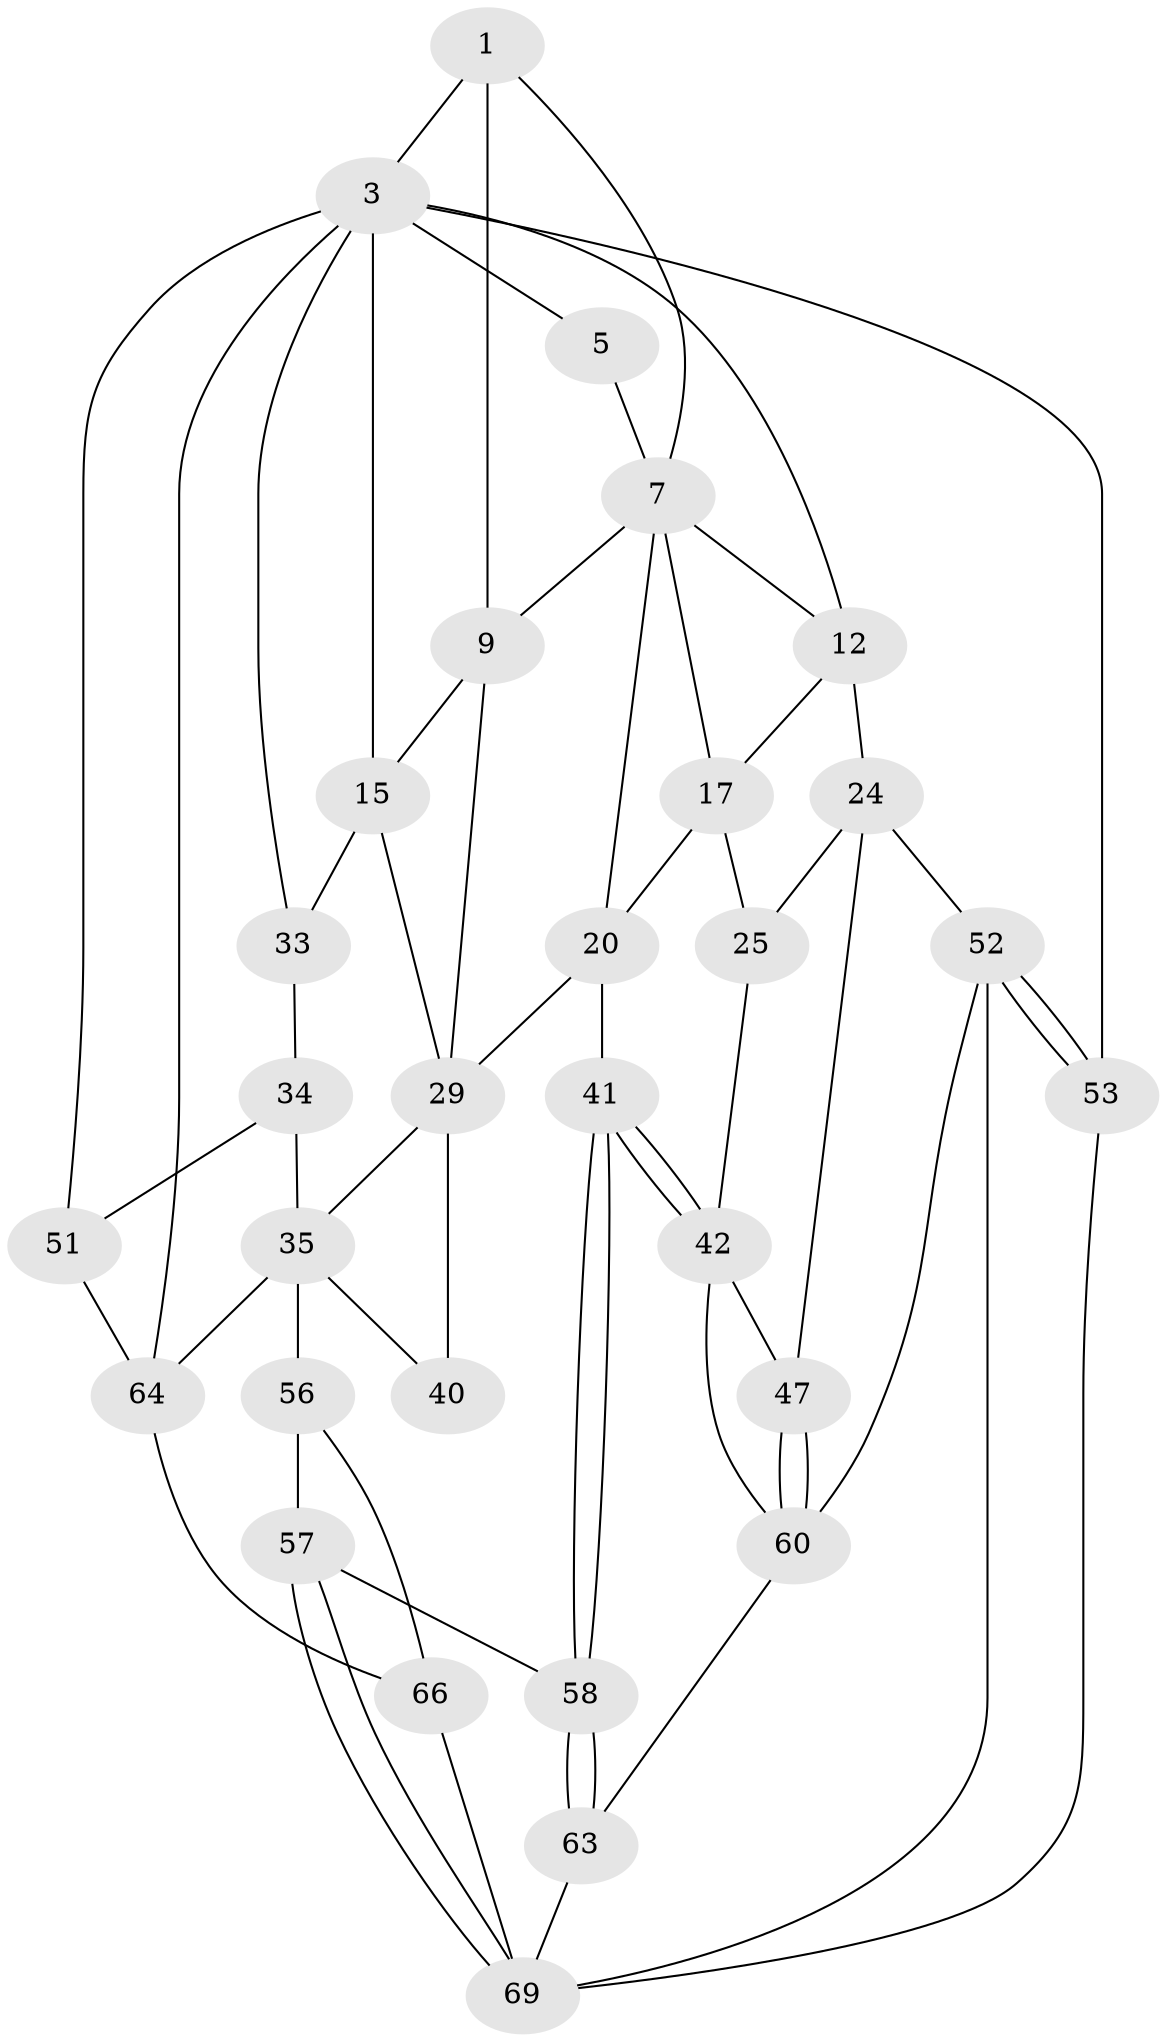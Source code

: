 // original degree distribution, {3: 0.02631578947368421, 4: 0.21052631578947367, 5: 0.5789473684210527, 6: 0.18421052631578946}
// Generated by graph-tools (version 1.1) at 2025/21/03/04/25 18:21:25]
// undirected, 30 vertices, 62 edges
graph export_dot {
graph [start="1"]
  node [color=gray90,style=filled];
  1 [pos="+0.6355044772123534+0",super="+2+6"];
  3 [pos="+1+0",super="+4+16"];
  5 [pos="+0.5248796092631774+0"];
  7 [pos="+0.5125148814484927+0.2669427090594282",super="+8+19"];
  9 [pos="+0.8045386148210818+0.16875621150427098",super="+10"];
  12 [pos="+0+0",super="+23+13"];
  15 [pos="+0.9677031395911926+0.24015996143488774",super="+27"];
  17 [pos="+0.33377314261654467+0.21084619816369288",super="+21"];
  20 [pos="+0.41361525538429533+0.35292400786704003",super="+32"];
  24 [pos="+0.11254853522418178+0.31027726818889023",super="+26"];
  25 [pos="+0.33387318327239884+0.3464513710031753"];
  29 [pos="+0.7217059833494406+0.3981960231812065",super="+30"];
  33 [pos="+0.8723278609027671+0.3617184511963053"];
  34 [pos="+0.8721808035982004+0.4382940208970203",super="+48"];
  35 [pos="+0.7451779978800257+0.4400313979020791",super="+36+44"];
  40 [pos="+0.6339265513733048+0.5371495551663602"];
  41 [pos="+0.4313835714203765+0.5976618399602599"];
  42 [pos="+0.3635648650208637+0.5704242041732451",super="+43+59"];
  47 [pos="+0.15551731313726463+0.5290527070724675"];
  51 [pos="+1+0.537160119522664"];
  52 [pos="+0+0.8165173301069643",super="+61"];
  53 [pos="+0+1",super="+54"];
  56 [pos="+0.6149622698117508+0.6660566940753729"];
  57 [pos="+0.5294549752803934+0.6816897616153842"];
  58 [pos="+0.44457145022233496+0.6378133623248539"];
  60 [pos="+0.09935254389473733+0.7038186825806612",super="+62"];
  63 [pos="+0.29845685324136195+0.7946830012536745"];
  64 [pos="+0.8506066445999159+0.6965528916308028",super="+65+68"];
  66 [pos="+0.7765172005572827+0.8319280232867532",super="+67"];
  69 [pos="+0.5095213200284554+0.8181940699733101",super="+70+71"];
  1 -- 3;
  1 -- 9 [weight=2];
  1 -- 7;
  3 -- 5;
  3 -- 12;
  3 -- 53 [weight=3];
  3 -- 64;
  3 -- 33;
  3 -- 51;
  3 -- 15;
  5 -- 7;
  7 -- 17;
  7 -- 12;
  7 -- 9;
  7 -- 20;
  9 -- 15 [weight=2];
  9 -- 29;
  12 -- 24 [weight=3];
  12 -- 17;
  15 -- 33;
  15 -- 29;
  17 -- 20;
  17 -- 25;
  20 -- 41;
  20 -- 29;
  24 -- 52;
  24 -- 25;
  24 -- 47;
  25 -- 42;
  29 -- 35;
  29 -- 40;
  33 -- 34;
  34 -- 35 [weight=2];
  34 -- 51;
  35 -- 40 [weight=2];
  35 -- 64;
  35 -- 56;
  41 -- 42;
  41 -- 42;
  41 -- 58;
  41 -- 58;
  42 -- 47;
  42 -- 60;
  47 -- 60;
  47 -- 60;
  51 -- 64;
  52 -- 53;
  52 -- 53;
  52 -- 60;
  52 -- 69;
  53 -- 69 [weight=2];
  56 -- 57;
  56 -- 66;
  57 -- 58;
  57 -- 69;
  57 -- 69;
  58 -- 63;
  58 -- 63;
  60 -- 63;
  63 -- 69;
  64 -- 66;
  66 -- 69 [weight=2];
}
